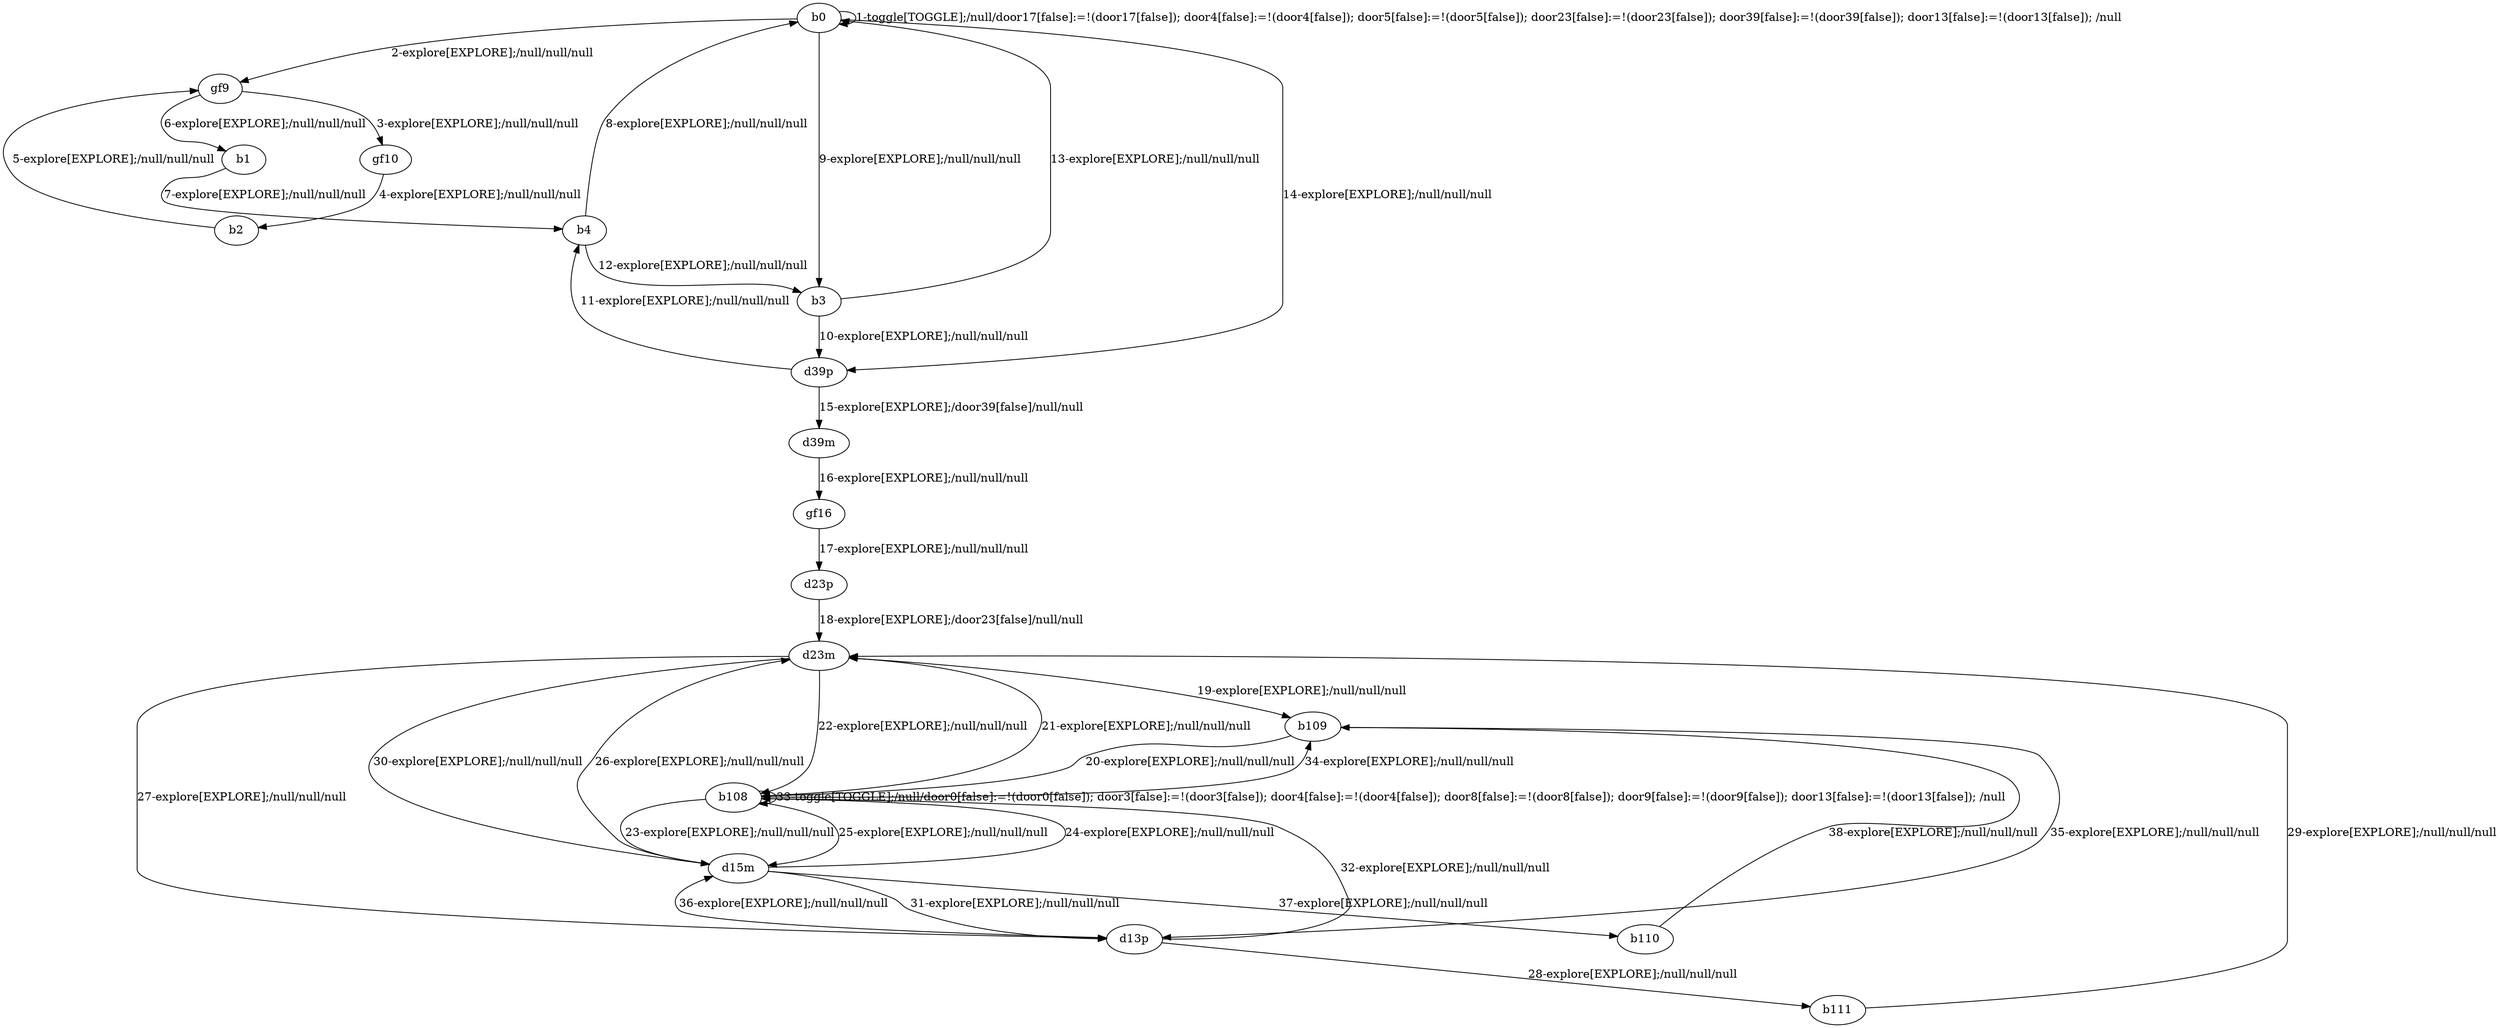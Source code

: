 # Total number of goals covered by this test: 1
# b110 --> b109

digraph g {
"b0" -> "b0" [label = "1-toggle[TOGGLE];/null/door17[false]:=!(door17[false]); door4[false]:=!(door4[false]); door5[false]:=!(door5[false]); door23[false]:=!(door23[false]); door39[false]:=!(door39[false]); door13[false]:=!(door13[false]); /null"];
"b0" -> "gf9" [label = "2-explore[EXPLORE];/null/null/null"];
"gf9" -> "gf10" [label = "3-explore[EXPLORE];/null/null/null"];
"gf10" -> "b2" [label = "4-explore[EXPLORE];/null/null/null"];
"b2" -> "gf9" [label = "5-explore[EXPLORE];/null/null/null"];
"gf9" -> "b1" [label = "6-explore[EXPLORE];/null/null/null"];
"b1" -> "b4" [label = "7-explore[EXPLORE];/null/null/null"];
"b4" -> "b0" [label = "8-explore[EXPLORE];/null/null/null"];
"b0" -> "b3" [label = "9-explore[EXPLORE];/null/null/null"];
"b3" -> "d39p" [label = "10-explore[EXPLORE];/null/null/null"];
"d39p" -> "b4" [label = "11-explore[EXPLORE];/null/null/null"];
"b4" -> "b3" [label = "12-explore[EXPLORE];/null/null/null"];
"b3" -> "b0" [label = "13-explore[EXPLORE];/null/null/null"];
"b0" -> "d39p" [label = "14-explore[EXPLORE];/null/null/null"];
"d39p" -> "d39m" [label = "15-explore[EXPLORE];/door39[false]/null/null"];
"d39m" -> "gf16" [label = "16-explore[EXPLORE];/null/null/null"];
"gf16" -> "d23p" [label = "17-explore[EXPLORE];/null/null/null"];
"d23p" -> "d23m" [label = "18-explore[EXPLORE];/door23[false]/null/null"];
"d23m" -> "b109" [label = "19-explore[EXPLORE];/null/null/null"];
"b109" -> "b108" [label = "20-explore[EXPLORE];/null/null/null"];
"b108" -> "d23m" [label = "21-explore[EXPLORE];/null/null/null"];
"d23m" -> "b108" [label = "22-explore[EXPLORE];/null/null/null"];
"b108" -> "d15m" [label = "23-explore[EXPLORE];/null/null/null"];
"d15m" -> "b108" [label = "24-explore[EXPLORE];/null/null/null"];
"b108" -> "d15m" [label = "25-explore[EXPLORE];/null/null/null"];
"d15m" -> "d23m" [label = "26-explore[EXPLORE];/null/null/null"];
"d23m" -> "d13p" [label = "27-explore[EXPLORE];/null/null/null"];
"d13p" -> "b111" [label = "28-explore[EXPLORE];/null/null/null"];
"b111" -> "d23m" [label = "29-explore[EXPLORE];/null/null/null"];
"d23m" -> "d15m" [label = "30-explore[EXPLORE];/null/null/null"];
"d15m" -> "d13p" [label = "31-explore[EXPLORE];/null/null/null"];
"d13p" -> "b108" [label = "32-explore[EXPLORE];/null/null/null"];
"b108" -> "b108" [label = "33-toggle[TOGGLE];/null/door0[false]:=!(door0[false]); door3[false]:=!(door3[false]); door4[false]:=!(door4[false]); door8[false]:=!(door8[false]); door9[false]:=!(door9[false]); door13[false]:=!(door13[false]); /null"];
"b108" -> "b109" [label = "34-explore[EXPLORE];/null/null/null"];
"b109" -> "d13p" [label = "35-explore[EXPLORE];/null/null/null"];
"d13p" -> "d15m" [label = "36-explore[EXPLORE];/null/null/null"];
"d15m" -> "b110" [label = "37-explore[EXPLORE];/null/null/null"];
"b110" -> "b109" [label = "38-explore[EXPLORE];/null/null/null"];
}